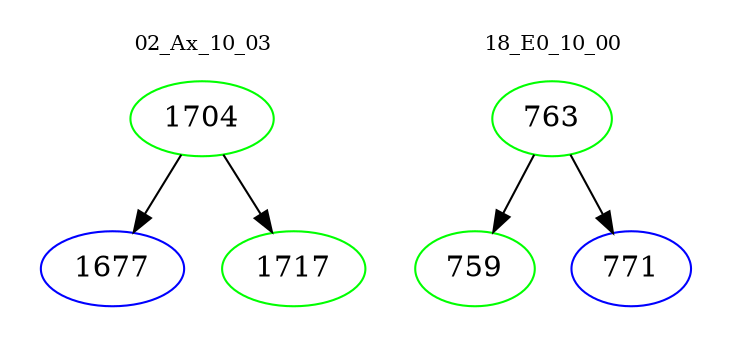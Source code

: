 digraph{
subgraph cluster_0 {
color = white
label = "02_Ax_10_03";
fontsize=10;
T0_1704 [label="1704", color="green"]
T0_1704 -> T0_1677 [color="black"]
T0_1677 [label="1677", color="blue"]
T0_1704 -> T0_1717 [color="black"]
T0_1717 [label="1717", color="green"]
}
subgraph cluster_1 {
color = white
label = "18_E0_10_00";
fontsize=10;
T1_763 [label="763", color="green"]
T1_763 -> T1_759 [color="black"]
T1_759 [label="759", color="green"]
T1_763 -> T1_771 [color="black"]
T1_771 [label="771", color="blue"]
}
}
